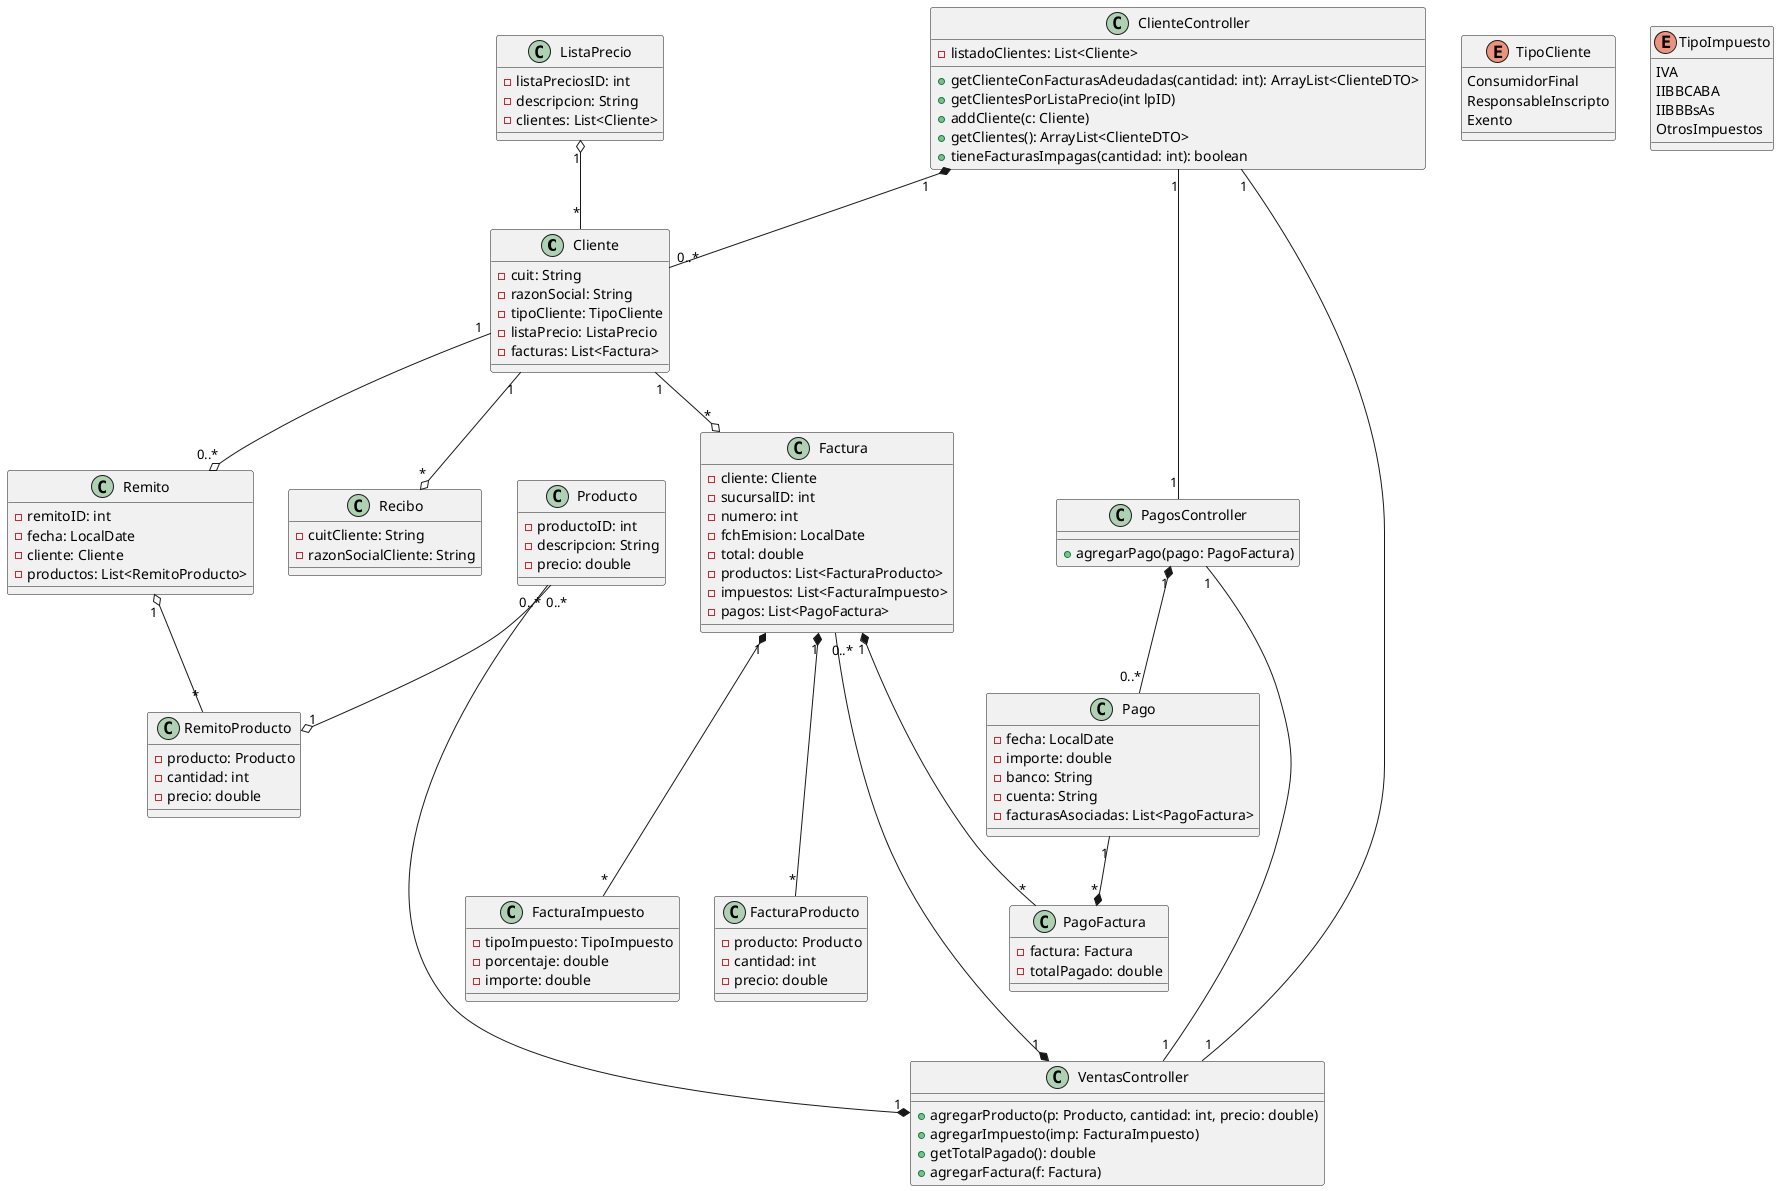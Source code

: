 @startuml
' Modelos principales
class Cliente {
  - cuit: String
  - razonSocial: String
  - tipoCliente: TipoCliente
  - listaPrecio: ListaPrecio
  - facturas: List<Factura>
}
class ListaPrecio {
  - listaPreciosID: int
  - descripcion: String
  - clientes: List<Cliente>
}
class Factura {
  - cliente: Cliente
  - sucursalID: int
  - numero: int
  - fchEmision: LocalDate
  - total: double
  - productos: List<FacturaProducto>
  - impuestos: List<FacturaImpuesto>
  - pagos: List<PagoFactura>
}
class FacturaProducto {
  - producto: Producto
  - cantidad: int
  - precio: double
}
class FacturaImpuesto {
  - tipoImpuesto: TipoImpuesto
  - porcentaje: double
  - importe: double
}
class PagoFactura {
  - factura: Factura
  - totalPagado: double
}
class Producto {
  - productoID: int
  - descripcion: String
  - precio: double
}
class Remito {
  - remitoID: int
  - fecha: LocalDate
  - cliente: Cliente
  - productos: List<RemitoProducto>
}
class RemitoProducto {
  - producto: Producto
  - cantidad: int
  - precio: double
}
class Pago {
  - fecha: LocalDate
  - importe: double
  - banco: String
  - cuenta: String
  - facturasAsociadas: List<PagoFactura>
}
class Recibo {
  - cuitCliente: String
  - razonSocialCliente: String
}

' Controladores (Singleton)
class ClienteController{
  - listadoClientes: List<Cliente>
  + getClienteConFacturasAdeudadas(cantidad: int): ArrayList<ClienteDTO>
  + getClientesPorListaPrecio(int lpID)
  + addCliente(c: Cliente)
  + getClientes(): ArrayList<ClienteDTO>
  + tieneFacturasImpagas(cantidad: int): boolean
  }

class VentasController {
  + agregarProducto(p: Producto, cantidad: int, precio: double)
  + agregarImpuesto(imp: FacturaImpuesto)
  + getTotalPagado(): double
  + agregarFactura(f: Factura)
  }

class PagosController{
  + agregarPago(pago: PagoFactura)
  }

' Enumeraciones
enum TipoCliente {
  ConsumidorFinal
  ResponsableInscripto
  Exento
}
enum TipoImpuesto {
  IVA
  IIBBCABA
  IIBBBsAs
  OtrosImpuestos
}

' Relaciones de composición y asociación
ListaPrecio "1" o-- "*" Cliente
Cliente "1" --o "*" Factura
Cliente "1" --o "*" Recibo
Factura "1" *--- "*" FacturaProducto
Factura "1" *--- "*" FacturaImpuesto
Factura "1" *--- "*" PagoFactura
Remito "1" o-- "*" RemitoProducto
Pago "1" --* "*" PagoFactura
Factura "0..*" --* "1" VentasController
Producto "0..*" --* "1" VentasController
Producto "0..*" --o "1" RemitoProducto
Cliente "1" --o "0..*" Remito

ClienteController "1" *-- "0..*" Cliente
PagosController "1" *-- "0..*" Pago
ClienteController "1" --- "1" PagosController
ClienteController "1" --- "1" VentasController
PagosController "1" ---- "1" VentasController

@enduml